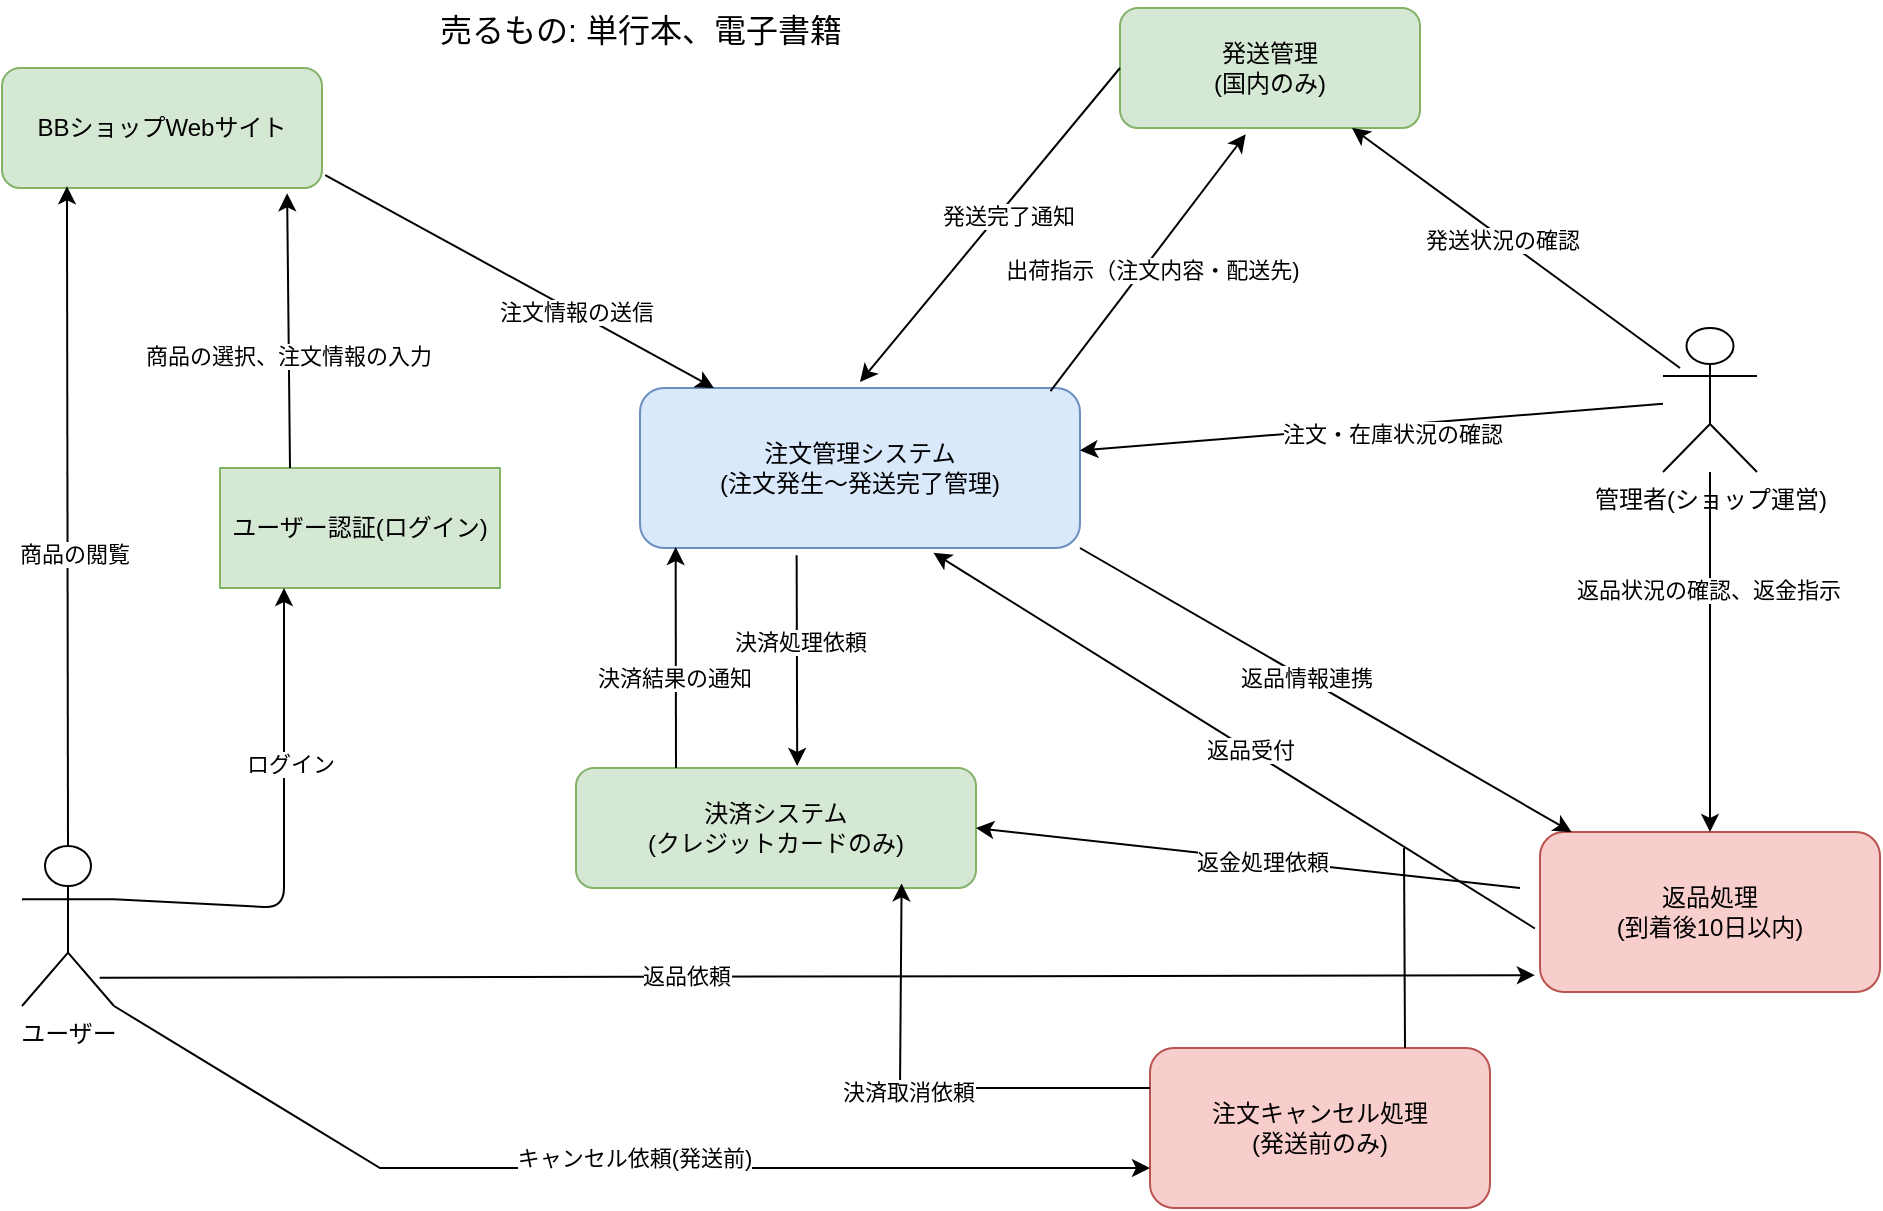 <mxfile version="28.2.5">
  <diagram id="orderSystem" name="BBショップ注文管理システム">
    <mxGraphModel dx="1159" dy="623" grid="1" gridSize="10" guides="1" tooltips="1" connect="1" arrows="1" fold="1" page="1" pageScale="1" pageWidth="827" pageHeight="1169" math="0" shadow="0">
      <root>
        <mxCell id="0" />
        <mxCell id="1" parent="0" />
        <mxCell id="website" value="BBショップWebサイト" style="shape=rectangle;rounded=1;whiteSpace=wrap;html=1;fillColor=#d5e8d4;strokeColor=#82b366;" parent="1" vertex="1">
          <mxGeometry x="31" y="140" width="160" height="60" as="geometry" />
        </mxCell>
        <mxCell id="orderSystemBox" value="注文管理システム&#xa;(注文発生～発送完了管理)" style="shape=rectangle;rounded=1;whiteSpace=wrap;html=1;fillColor=#dae8fc;strokeColor=#6c8ebf;" parent="1" vertex="1">
          <mxGeometry x="350" y="300" width="220" height="80" as="geometry" />
        </mxCell>
        <mxCell id="payment" value="決済システム&#xa;(クレジットカードのみ)" style="shape=rectangle;rounded=1;whiteSpace=wrap;html=1;fillColor=#d5e8d4;strokeColor=#82b366;" parent="1" vertex="1">
          <mxGeometry x="318" y="490" width="200" height="60" as="geometry" />
        </mxCell>
        <mxCell id="shipping" value="発送管理&#xa;(国内のみ)" style="shape=rectangle;rounded=1;whiteSpace=wrap;html=1;fillColor=#d5e8d4;strokeColor=#82b366;" parent="1" vertex="1">
          <mxGeometry x="590" y="110" width="150" height="60" as="geometry" />
        </mxCell>
        <mxCell id="return" value="返品処理&lt;br&gt;(到着後10日以内)" style="shape=rectangle;rounded=1;whiteSpace=wrap;html=1;fillColor=#f8cecc;strokeColor=#b85450;" parent="1" vertex="1">
          <mxGeometry x="800" y="522" width="170" height="80" as="geometry" />
        </mxCell>
        <mxCell id="edge1" style="exitX=0.5;exitY=0;exitDx=0;exitDy=0;exitPerimeter=0;entryX=0.203;entryY=0.986;entryDx=0;entryDy=0;entryPerimeter=0;" parent="1" source="uSMqebVrDV0d1Eh629MW-26" target="website" edge="1">
          <mxGeometry relative="1" as="geometry">
            <mxPoint x="214.926" y="545" as="sourcePoint" />
          </mxGeometry>
        </mxCell>
        <mxCell id="uSMqebVrDV0d1Eh629MW-1" value="商品の閲覧" style="edgeLabel;html=1;align=center;verticalAlign=middle;resizable=0;points=[];" vertex="1" connectable="0" parent="edge1">
          <mxGeometry x="-0.116" y="-3" relative="1" as="geometry">
            <mxPoint as="offset" />
          </mxGeometry>
        </mxCell>
        <mxCell id="edge2" style="exitX=1.01;exitY=0.892;exitDx=0;exitDy=0;exitPerimeter=0;" parent="1" source="website" target="orderSystemBox" edge="1">
          <mxGeometry relative="1" as="geometry" />
        </mxCell>
        <mxCell id="uSMqebVrDV0d1Eh629MW-2" value="注文情報の送信" style="edgeLabel;html=1;align=center;verticalAlign=middle;resizable=0;points=[];" vertex="1" connectable="0" parent="edge2">
          <mxGeometry x="0.289" relative="1" as="geometry">
            <mxPoint as="offset" />
          </mxGeometry>
        </mxCell>
        <mxCell id="edge3" style="exitX=0.356;exitY=1.046;exitDx=0;exitDy=0;exitPerimeter=0;entryX=0.553;entryY=-0.017;entryDx=0;entryDy=0;entryPerimeter=0;" parent="1" source="orderSystemBox" target="payment" edge="1">
          <mxGeometry relative="1" as="geometry" />
        </mxCell>
        <mxCell id="uSMqebVrDV0d1Eh629MW-4" value="Text" style="edgeLabel;html=1;align=center;verticalAlign=middle;resizable=0;points=[];" vertex="1" connectable="0" parent="edge3">
          <mxGeometry x="-0.183" y="1" relative="1" as="geometry">
            <mxPoint as="offset" />
          </mxGeometry>
        </mxCell>
        <mxCell id="uSMqebVrDV0d1Eh629MW-5" value="決済処理依頼" style="edgeLabel;html=1;align=center;verticalAlign=middle;resizable=0;points=[];" vertex="1" connectable="0" parent="edge3">
          <mxGeometry x="-0.183" y="1" relative="1" as="geometry">
            <mxPoint as="offset" />
          </mxGeometry>
        </mxCell>
        <mxCell id="edge4" style="exitX=0.933;exitY=0.02;exitDx=0;exitDy=0;exitPerimeter=0;entryX=0.419;entryY=1.053;entryDx=0;entryDy=0;entryPerimeter=0;" parent="1" source="orderSystemBox" target="shipping" edge="1">
          <mxGeometry relative="1" as="geometry" />
        </mxCell>
        <mxCell id="uSMqebVrDV0d1Eh629MW-10" value="出荷指示（注文内容・配送先)" style="edgeLabel;html=1;align=center;verticalAlign=middle;resizable=0;points=[];" vertex="1" connectable="0" parent="edge4">
          <mxGeometry x="-0.026" y="-2" relative="1" as="geometry">
            <mxPoint x="1" as="offset" />
          </mxGeometry>
        </mxCell>
        <mxCell id="edge5" style="exitX=1;exitY=1;exitDx=0;exitDy=0;" parent="1" source="orderSystemBox" target="return" edge="1">
          <mxGeometry relative="1" as="geometry" />
        </mxCell>
        <mxCell id="uSMqebVrDV0d1Eh629MW-3" value="返品情報連携" style="edgeLabel;html=1;align=center;verticalAlign=middle;resizable=0;points=[];" vertex="1" connectable="0" parent="edge5">
          <mxGeometry x="-0.084" relative="1" as="geometry">
            <mxPoint as="offset" />
          </mxGeometry>
        </mxCell>
        <mxCell id="edge6" parent="1" source="uSMqebVrDV0d1Eh629MW-57" target="orderSystemBox" edge="1">
          <mxGeometry relative="1" as="geometry">
            <mxPoint x="810" y="323.529" as="sourcePoint" />
          </mxGeometry>
        </mxCell>
        <mxCell id="uSMqebVrDV0d1Eh629MW-16" value="注文・在庫状況の確認" style="edgeLabel;html=1;align=center;verticalAlign=middle;resizable=0;points=[];" vertex="1" connectable="0" parent="edge6">
          <mxGeometry x="-0.066" y="4" relative="1" as="geometry">
            <mxPoint as="offset" />
          </mxGeometry>
        </mxCell>
        <mxCell id="edge7" style="exitX=0.181;exitY=0.278;exitDx=0;exitDy=0;exitPerimeter=0;" parent="1" source="uSMqebVrDV0d1Eh629MW-57" target="shipping" edge="1">
          <mxGeometry relative="1" as="geometry">
            <mxPoint x="848.333" y="290.0" as="sourcePoint" />
          </mxGeometry>
        </mxCell>
        <mxCell id="uSMqebVrDV0d1Eh629MW-51" value="発送状況の確認" style="edgeLabel;html=1;align=center;verticalAlign=middle;resizable=0;points=[];" vertex="1" connectable="0" parent="edge7">
          <mxGeometry x="0.081" y="1" relative="1" as="geometry">
            <mxPoint as="offset" />
          </mxGeometry>
        </mxCell>
        <mxCell id="edge8" parent="1" source="uSMqebVrDV0d1Eh629MW-57" target="return" edge="1">
          <mxGeometry relative="1" as="geometry">
            <mxPoint x="885" y="350.0" as="sourcePoint" />
          </mxGeometry>
        </mxCell>
        <mxCell id="uSMqebVrDV0d1Eh629MW-17" value="返品状況の確認、返金指示" style="edgeLabel;html=1;align=center;verticalAlign=middle;resizable=0;points=[];" vertex="1" connectable="0" parent="edge8">
          <mxGeometry x="-0.347" y="-1" relative="1" as="geometry">
            <mxPoint as="offset" />
          </mxGeometry>
        </mxCell>
        <mxCell id="uSMqebVrDV0d1Eh629MW-6" style="entryX=0.081;entryY=0.994;entryDx=0;entryDy=0;entryPerimeter=0;exitX=0.25;exitY=0;exitDx=0;exitDy=0;" edge="1" parent="1" source="payment" target="orderSystemBox">
          <mxGeometry relative="1" as="geometry">
            <mxPoint x="319" y="390" as="sourcePoint" />
            <mxPoint x="240" y="450" as="targetPoint" />
          </mxGeometry>
        </mxCell>
        <mxCell id="uSMqebVrDV0d1Eh629MW-7" value="決済結果の通知" style="edgeLabel;html=1;align=center;verticalAlign=middle;resizable=0;points=[];" vertex="1" connectable="0" parent="uSMqebVrDV0d1Eh629MW-6">
          <mxGeometry x="-0.183" y="1" relative="1" as="geometry">
            <mxPoint as="offset" />
          </mxGeometry>
        </mxCell>
        <mxCell id="uSMqebVrDV0d1Eh629MW-13" style="exitX=0;exitY=0.5;exitDx=0;exitDy=0;" edge="1" parent="1" source="shipping">
          <mxGeometry relative="1" as="geometry">
            <mxPoint x="460" y="307" as="sourcePoint" />
            <mxPoint x="460" y="297" as="targetPoint" />
          </mxGeometry>
        </mxCell>
        <mxCell id="uSMqebVrDV0d1Eh629MW-14" value="&lt;span style=&quot;color: rgba(0, 0, 0, 0); font-family: monospace; font-size: 0px; text-align: start; background-color: rgb(236, 236, 236);&quot;&gt;%3CmxGraphModel%3E%3Croot%3E%3CmxCell%20id%3D%220%22%2F%3E%3CmxCell%20id%3D%221%22%20parent%3D%220%22%2F%3E%3CmxCell%20id%3D%222%22%20style%3D%22exitX%3D0.818%3BexitY%3D-0.043%3BexitDx%3D0%3BexitDy%3D0%3BexitPerimeter%3D0%3B%22%20edge%3D%221%22%20parent%3D%221%22%3E%3CmxGeometry%20relative%3D%221%22%20as%3D%22geometry%22%3E%3CmxPoint%20x%3D%22530%22%20y%3D%22297%22%20as%3D%22sourcePoint%22%2F%3E%3CmxPoint%20x%3D%22602%22%20y%3D%22130%22%20as%3D%22targetPoint%22%2F%3E%3C%2FmxGeometry%3E%3C%2FmxCell%3E%3CmxCell%20id%3D%223%22%20value%3D%22%E5%87%BA%E8%8D%B7%E6%8C%87%E7%A4%BA%EF%BC%88%E6%B3%A8%E6%96%87%E5%86%85%E5%AE%B9%E3%83%BB%E9%85%8D%E9%80%81%E5%85%88)%22%20style%3D%22edgeLabel%3Bhtml%3D1%3Balign%3Dcenter%3BverticalAlign%3Dmiddle%3Bresizable%3D0%3Bpoints%3D%5B%5D%3B%22%20vertex%3D%221%22%20connectable%3D%220%22%20parent%3D%222%22%3E%3CmxGeometry%20x%3D%22-0.026%22%20y%3D%22-2%22%20relative%3D%221%22%20as%3D%22geometry%22%3E%3CmxPoint%20x%3D%221%22%20as%3D%22offset%22%2F%3E%3C%2FmxGeometry%3E%3C%2FmxCell%3E%3C%2Froot%3E%3C%2FmxGraphModel%3E&lt;/span&gt;" style="edgeLabel;html=1;align=center;verticalAlign=middle;resizable=0;points=[];" vertex="1" connectable="0" parent="uSMqebVrDV0d1Eh629MW-13">
          <mxGeometry x="-0.026" y="-2" relative="1" as="geometry">
            <mxPoint x="1" as="offset" />
          </mxGeometry>
        </mxCell>
        <mxCell id="uSMqebVrDV0d1Eh629MW-15" value="発送完了通知" style="edgeLabel;html=1;align=center;verticalAlign=middle;resizable=0;points=[];" vertex="1" connectable="0" parent="uSMqebVrDV0d1Eh629MW-13">
          <mxGeometry x="-0.099" y="3" relative="1" as="geometry">
            <mxPoint y="1" as="offset" />
          </mxGeometry>
        </mxCell>
        <mxCell id="uSMqebVrDV0d1Eh629MW-18" style="entryX=0.667;entryY=1.03;entryDx=0;entryDy=0;exitX=-0.015;exitY=0.603;exitDx=0;exitDy=0;exitPerimeter=0;entryPerimeter=0;" edge="1" parent="1" source="return" target="orderSystemBox">
          <mxGeometry relative="1" as="geometry">
            <mxPoint x="790" y="480" as="sourcePoint" />
            <mxPoint x="890" y="546" as="targetPoint" />
          </mxGeometry>
        </mxCell>
        <mxCell id="uSMqebVrDV0d1Eh629MW-19" value="&lt;span style=&quot;color: rgba(0, 0, 0, 0); font-family: monospace; font-size: 0px; text-align: start; background-color: rgb(236, 236, 236);&quot;&gt;%3CmxGraphModel%3E%3Croot%3E%3CmxCell%20id%3D%220%22%2F%3E%3CmxCell%20id%3D%221%22%20parent%3D%220%22%2F%3E%3CmxCell%20id%3D%222%22%20edge%3D%221%22%20parent%3D%221%22%3E%3CmxGeometry%20relative%3D%221%22%20as%3D%22geometry%22%3E%3CmxPoint%20x%3D%22570%22%20y%3D%22376%22%20as%3D%22sourcePoint%22%2F%3E%3CmxPoint%20x%3D%22800%22%20y%3D%22452%22%20as%3D%22targetPoint%22%2F%3E%3C%2FmxGeometry%3E%3C%2FmxCell%3E%3CmxCell%20id%3D%223%22%20value%3D%22%E8%BF%94%E5%93%81%E4%BE%9D%E9%A0%BC%E3%81%AE%E9%80%9A%E7%9F%A5%22%20style%3D%22edgeLabel%3Bhtml%3D1%3Balign%3Dcenter%3BverticalAlign%3Dmiddle%3Bresizable%3D0%3Bpoints%3D%5B%5D%3B%22%20vertex%3D%221%22%20connectable%3D%220%22%20parent%3D%222%22%3E%3CmxGeometry%20x%3D%22-0.084%22%20relative%3D%221%22%20as%3D%22geometry%22%3E%3CmxPoint%20as%3D%22offset%22%2F%3E%3C%2FmxGeometry%3E%3C%2FmxCell%3E%3C%2Froot%3E%3C%2FmxGraphModel%3E&lt;/span&gt;" style="edgeLabel;html=1;align=center;verticalAlign=middle;resizable=0;points=[];" vertex="1" connectable="0" parent="uSMqebVrDV0d1Eh629MW-18">
          <mxGeometry x="-0.084" relative="1" as="geometry">
            <mxPoint as="offset" />
          </mxGeometry>
        </mxCell>
        <mxCell id="uSMqebVrDV0d1Eh629MW-20" value="返品受付" style="edgeLabel;html=1;align=center;verticalAlign=middle;resizable=0;points=[];" vertex="1" connectable="0" parent="uSMqebVrDV0d1Eh629MW-18">
          <mxGeometry x="-0.051" relative="1" as="geometry">
            <mxPoint as="offset" />
          </mxGeometry>
        </mxCell>
        <mxCell id="uSMqebVrDV0d1Eh629MW-23" style="entryX=-0.015;entryY=0.895;entryDx=0;entryDy=0;entryPerimeter=0;exitX=0.844;exitY=0.824;exitDx=0;exitDy=0;exitPerimeter=0;" edge="1" parent="1" source="uSMqebVrDV0d1Eh629MW-26" target="return">
          <mxGeometry relative="1" as="geometry">
            <mxPoint x="275" y="570" as="sourcePoint" />
            <mxPoint x="402" y="600" as="targetPoint" />
          </mxGeometry>
        </mxCell>
        <mxCell id="uSMqebVrDV0d1Eh629MW-24" value="返品依頼" style="edgeLabel;html=1;align=center;verticalAlign=middle;resizable=0;points=[];" vertex="1" connectable="0" parent="uSMqebVrDV0d1Eh629MW-23">
          <mxGeometry x="-0.183" y="1" relative="1" as="geometry">
            <mxPoint as="offset" />
          </mxGeometry>
        </mxCell>
        <mxCell id="uSMqebVrDV0d1Eh629MW-26" value="ユーザー" style="shape=umlActor;verticalLabelPosition=bottom;verticalAlign=top;html=1;outlineConnect=0;" vertex="1" parent="1">
          <mxGeometry x="41" y="529" width="46" height="80" as="geometry" />
        </mxCell>
        <mxCell id="uSMqebVrDV0d1Eh629MW-29" value="ユーザー認証(ログイン)" style="rounded=0;whiteSpace=wrap;html=1;fillColor=#d5e8d4;strokeColor=#82b366;" vertex="1" parent="1">
          <mxGeometry x="140" y="340" width="140" height="60" as="geometry" />
        </mxCell>
        <mxCell id="uSMqebVrDV0d1Eh629MW-32" style="exitX=0.25;exitY=0;exitDx=0;exitDy=0;entryX=0.891;entryY=1.044;entryDx=0;entryDy=0;entryPerimeter=0;" edge="1" parent="1" source="uSMqebVrDV0d1Eh629MW-29" target="website">
          <mxGeometry relative="1" as="geometry">
            <mxPoint x="180" y="310" as="sourcePoint" />
            <mxPoint x="180" y="200" as="targetPoint" />
          </mxGeometry>
        </mxCell>
        <mxCell id="uSMqebVrDV0d1Eh629MW-33" value="商品の選択、注文情報の入力" style="edgeLabel;html=1;align=center;verticalAlign=middle;resizable=0;points=[];" vertex="1" connectable="0" parent="uSMqebVrDV0d1Eh629MW-32">
          <mxGeometry x="-0.183" y="1" relative="1" as="geometry">
            <mxPoint as="offset" />
          </mxGeometry>
        </mxCell>
        <mxCell id="uSMqebVrDV0d1Eh629MW-34" style="entryX=0.25;entryY=1;entryDx=0;entryDy=0;exitX=1;exitY=0.333;exitDx=0;exitDy=0;exitPerimeter=0;" edge="1" parent="1" source="uSMqebVrDV0d1Eh629MW-26">
          <mxGeometry relative="1" as="geometry">
            <mxPoint x="107" y="560" as="sourcePoint" />
            <mxPoint x="172" y="400" as="targetPoint" />
            <Array as="points">
              <mxPoint x="172" y="560" />
            </Array>
          </mxGeometry>
        </mxCell>
        <mxCell id="uSMqebVrDV0d1Eh629MW-50" value="ログイン" style="edgeLabel;html=1;align=center;verticalAlign=middle;resizable=0;points=[];" vertex="1" connectable="0" parent="uSMqebVrDV0d1Eh629MW-34">
          <mxGeometry x="0.287" y="-3" relative="1" as="geometry">
            <mxPoint as="offset" />
          </mxGeometry>
        </mxCell>
        <mxCell id="uSMqebVrDV0d1Eh629MW-37" value="&lt;font style=&quot;font-size: 16px;&quot;&gt;売るもの: 単行本、電子書籍&lt;/font&gt;" style="text;html=1;align=center;verticalAlign=middle;resizable=0;points=[];autosize=1;strokeColor=none;fillColor=default;" vertex="1" parent="1">
          <mxGeometry x="240" y="106" width="220" height="30" as="geometry" />
        </mxCell>
        <mxCell id="uSMqebVrDV0d1Eh629MW-44" value="注文キャンセル処理&lt;br&gt;(発送前のみ)" style="shape=rectangle;rounded=1;whiteSpace=wrap;html=1;fillColor=#f8cecc;strokeColor=#b85450;" vertex="1" parent="1">
          <mxGeometry x="605" y="630" width="170" height="80" as="geometry" />
        </mxCell>
        <mxCell id="uSMqebVrDV0d1Eh629MW-45" value="" style="endArrow=none;html=1;rounded=0;exitX=0.75;exitY=0;exitDx=0;exitDy=0;" edge="1" parent="1" source="uSMqebVrDV0d1Eh629MW-44">
          <mxGeometry width="50" height="50" relative="1" as="geometry">
            <mxPoint x="480" y="570" as="sourcePoint" />
            <mxPoint x="732" y="530" as="targetPoint" />
          </mxGeometry>
        </mxCell>
        <mxCell id="uSMqebVrDV0d1Eh629MW-46" value="" style="endArrow=classic;html=1;rounded=0;exitX=0;exitY=0.25;exitDx=0;exitDy=0;entryX=0.814;entryY=0.962;entryDx=0;entryDy=0;entryPerimeter=0;" edge="1" parent="1" source="uSMqebVrDV0d1Eh629MW-44" target="payment">
          <mxGeometry width="50" height="50" relative="1" as="geometry">
            <mxPoint x="480" y="570" as="sourcePoint" />
            <mxPoint x="530" y="520" as="targetPoint" />
            <Array as="points">
              <mxPoint x="480" y="650" />
            </Array>
          </mxGeometry>
        </mxCell>
        <mxCell id="uSMqebVrDV0d1Eh629MW-47" value="決済取消依頼" style="edgeLabel;html=1;align=center;verticalAlign=middle;resizable=0;points=[];" vertex="1" connectable="0" parent="uSMqebVrDV0d1Eh629MW-46">
          <mxGeometry x="0.067" y="2" relative="1" as="geometry">
            <mxPoint as="offset" />
          </mxGeometry>
        </mxCell>
        <mxCell id="uSMqebVrDV0d1Eh629MW-48" value="" style="endArrow=classic;html=1;rounded=0;entryX=1;entryY=0.5;entryDx=0;entryDy=0;" edge="1" parent="1" target="payment">
          <mxGeometry width="50" height="50" relative="1" as="geometry">
            <mxPoint x="790" y="550" as="sourcePoint" />
            <mxPoint x="580" y="410" as="targetPoint" />
          </mxGeometry>
        </mxCell>
        <mxCell id="uSMqebVrDV0d1Eh629MW-49" value="返金処理依頼" style="edgeLabel;html=1;align=center;verticalAlign=middle;resizable=0;points=[];" vertex="1" connectable="0" parent="uSMqebVrDV0d1Eh629MW-48">
          <mxGeometry x="-0.053" y="1" relative="1" as="geometry">
            <mxPoint as="offset" />
          </mxGeometry>
        </mxCell>
        <mxCell id="uSMqebVrDV0d1Eh629MW-55" value="" style="endArrow=classic;html=1;rounded=0;entryX=0;entryY=0.75;entryDx=0;entryDy=0;exitX=1;exitY=1;exitDx=0;exitDy=0;exitPerimeter=0;" edge="1" parent="1" source="uSMqebVrDV0d1Eh629MW-26" target="uSMqebVrDV0d1Eh629MW-44">
          <mxGeometry width="50" height="50" relative="1" as="geometry">
            <mxPoint x="70" y="610" as="sourcePoint" />
            <mxPoint x="290" y="645" as="targetPoint" />
            <Array as="points">
              <mxPoint x="220" y="690" />
            </Array>
          </mxGeometry>
        </mxCell>
        <mxCell id="uSMqebVrDV0d1Eh629MW-56" value="キャンセル依頼(発送前)" style="edgeLabel;html=1;align=center;verticalAlign=middle;resizable=0;points=[];" vertex="1" connectable="0" parent="uSMqebVrDV0d1Eh629MW-55">
          <mxGeometry x="0.045" y="5" relative="1" as="geometry">
            <mxPoint as="offset" />
          </mxGeometry>
        </mxCell>
        <mxCell id="uSMqebVrDV0d1Eh629MW-57" value="管理者(ショップ運営)" style="shape=umlActor;verticalLabelPosition=bottom;verticalAlign=top;html=1;" vertex="1" parent="1">
          <mxGeometry x="861.5" y="270" width="47" height="72" as="geometry" />
        </mxCell>
      </root>
    </mxGraphModel>
  </diagram>
</mxfile>
